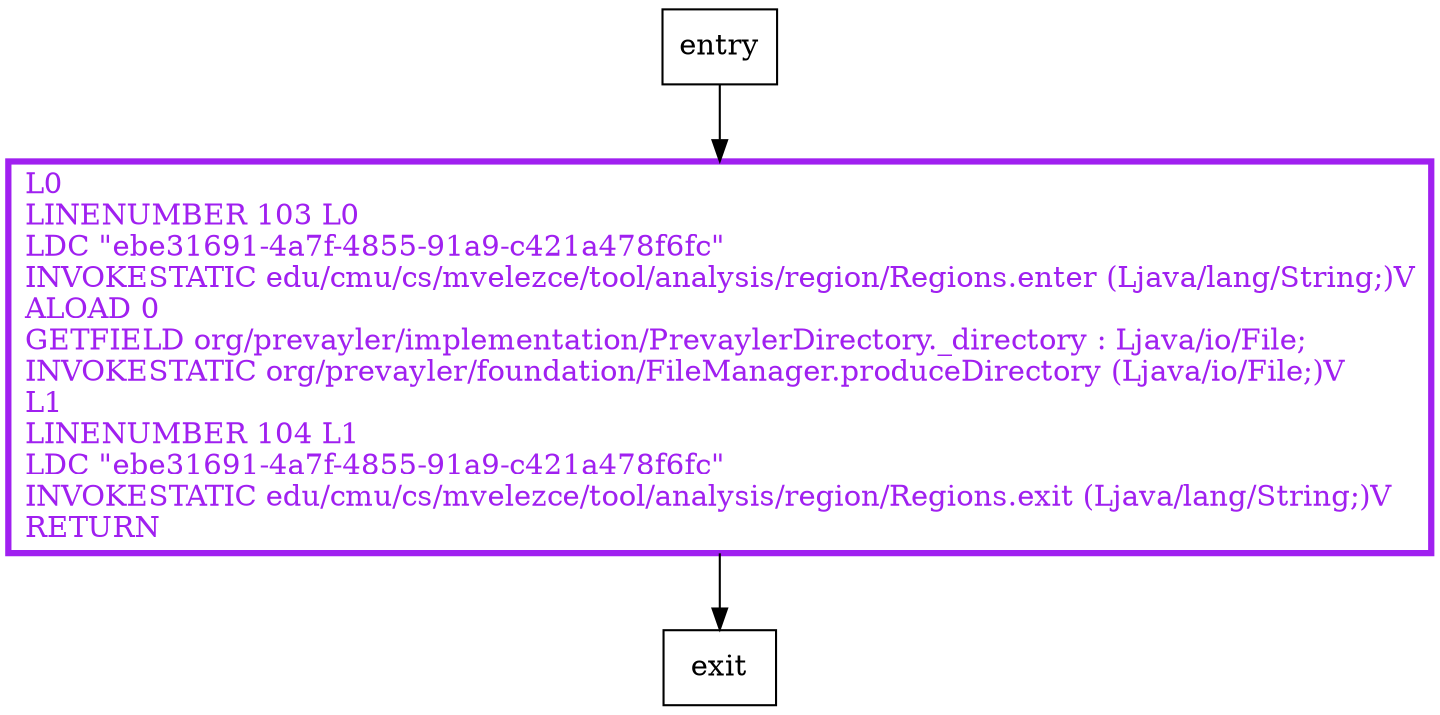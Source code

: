 digraph produceDirectory {
node [shape=record];
913375024 [label="L0\lLINENUMBER 103 L0\lLDC \"ebe31691-4a7f-4855-91a9-c421a478f6fc\"\lINVOKESTATIC edu/cmu/cs/mvelezce/tool/analysis/region/Regions.enter (Ljava/lang/String;)V\lALOAD 0\lGETFIELD org/prevayler/implementation/PrevaylerDirectory._directory : Ljava/io/File;\lINVOKESTATIC org/prevayler/foundation/FileManager.produceDirectory (Ljava/io/File;)V\lL1\lLINENUMBER 104 L1\lLDC \"ebe31691-4a7f-4855-91a9-c421a478f6fc\"\lINVOKESTATIC edu/cmu/cs/mvelezce/tool/analysis/region/Regions.exit (Ljava/lang/String;)V\lRETURN\l"];
entry;
exit;
entry -> 913375024;
913375024 -> exit;
913375024[fontcolor="purple", penwidth=3, color="purple"];
}
